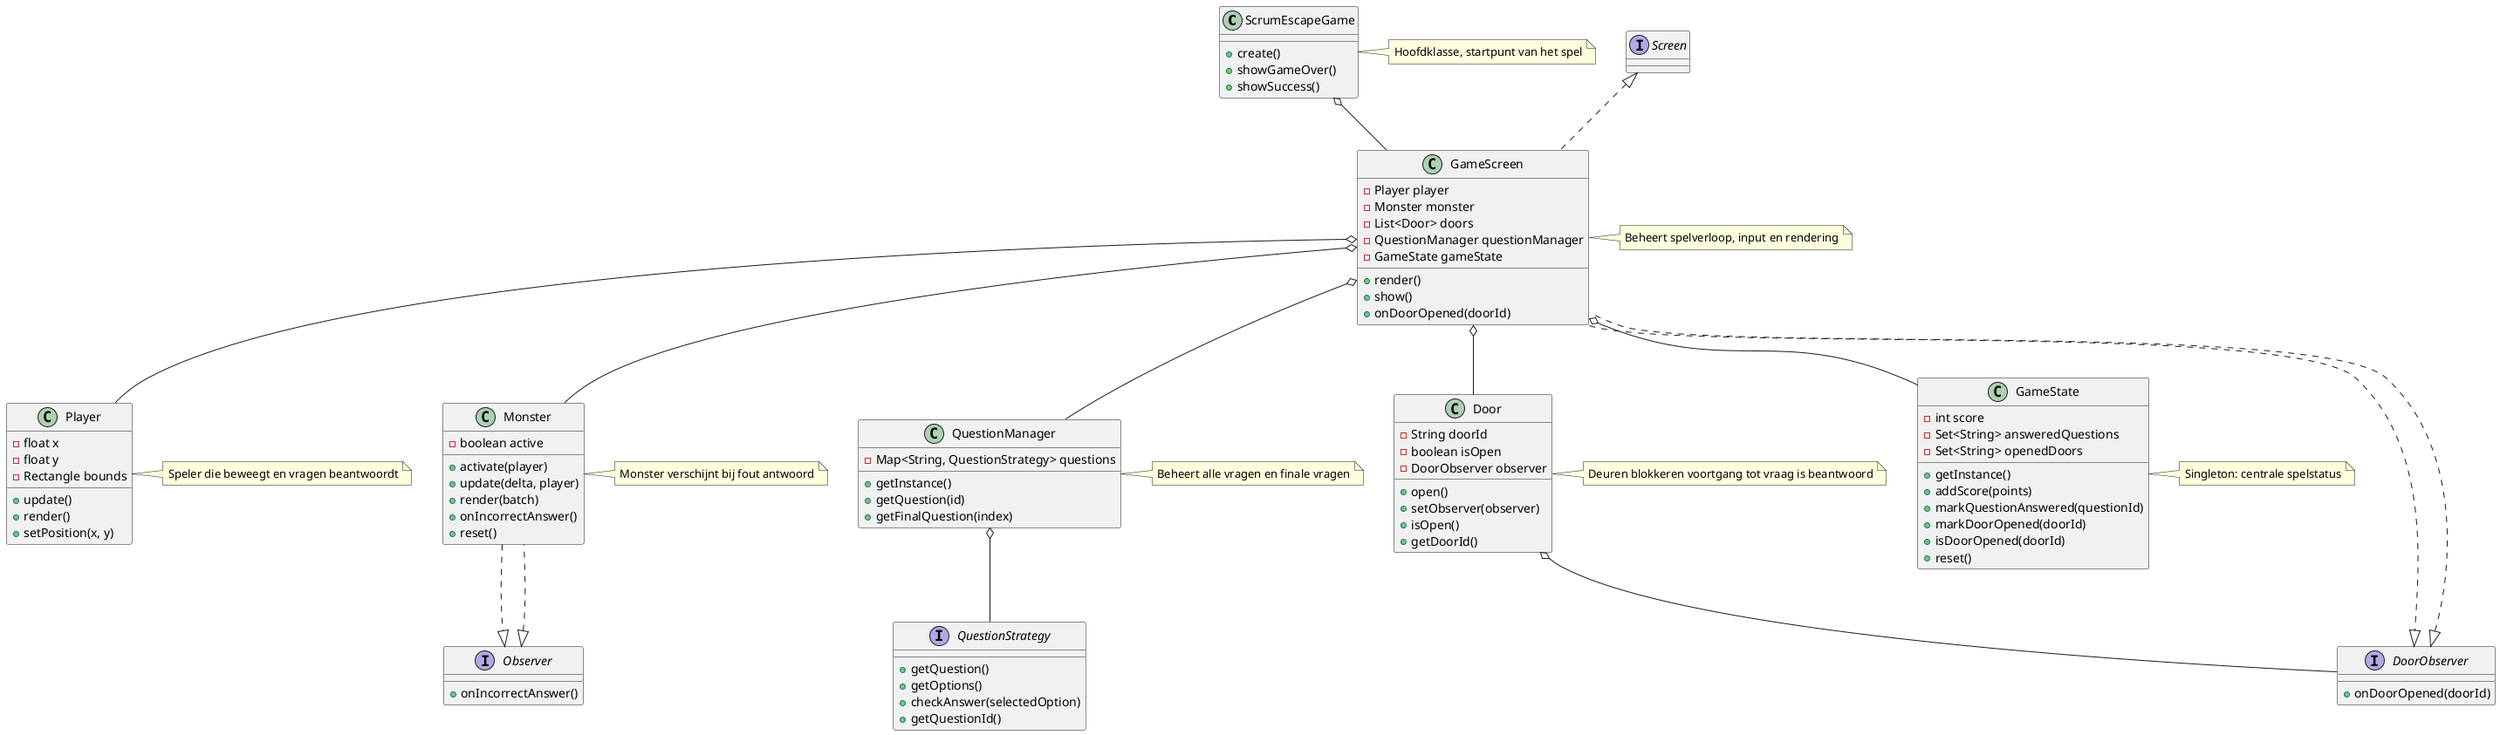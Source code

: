 @startuml ScrumEscapeGame

' Hoofdklassen
class ScrumEscapeGame {
    + create()
    + showGameOver()
    + showSuccess()
}

class GameScreen implements Screen, DoorObserver {
    - Player player
    - Monster monster
    - List<Door> doors
    - QuestionManager questionManager
    - GameState gameState
    + render()
    + show()
    + onDoorOpened(doorId)
}

class Player {
    - float x
    - float y
    - Rectangle bounds
    + update()
    + render()
    + setPosition(x, y)
}

class Monster implements Observer {
    - boolean active
    + activate(player)
    + update(delta, player)
    + render(batch)
    + onIncorrectAnswer()
    + reset()
}

class Door {
    - String doorId
    - boolean isOpen
    - DoorObserver observer
    + open()
    + setObserver(observer)
    + isOpen()
    + getDoorId()
}

class QuestionManager {
    - Map<String, QuestionStrategy> questions
    + getInstance()
    + getQuestion(id)
    + getFinalQuestion(index)
}

interface QuestionStrategy {
    + getQuestion()
    + getOptions()
    + checkAnswer(selectedOption)
    + getQuestionId()
}

class GameState {
    - int score
    - Set<String> answeredQuestions
    - Set<String> openedDoors
    + getInstance()
    + addScore(points)
    + markQuestionAnswered(questionId)
    + markDoorOpened(doorId)
    + isDoorOpened(doorId)
    + reset()
}

interface Observer {
    + onIncorrectAnswer()
}

interface DoorObserver {
    + onDoorOpened(doorId)
}

' Belangrijkste relaties
ScrumEscapeGame o-- GameScreen
GameScreen o-- Player
GameScreen o-- Monster
GameScreen o-- Door
GameScreen o-- QuestionManager
GameScreen o-- GameState
Monster ..|> Observer
GameScreen ..|> DoorObserver
Door o-- DoorObserver
QuestionManager o-- QuestionStrategy

' Notes voor context
note right of ScrumEscapeGame
  Hoofdklasse, startpunt van het spel
end note
note right of GameScreen
  Beheert spelverloop, input en rendering
end note
note right of Player
  Speler die beweegt en vragen beantwoordt
end note
note right of Monster
  Monster verschijnt bij fout antwoord
end note
note right of Door
  Deuren blokkeren voortgang tot vraag is beantwoord
end note
note right of QuestionManager
  Beheert alle vragen en finale vragen
end note
note right of GameState
  Singleton: centrale spelstatus
end note

@enduml 